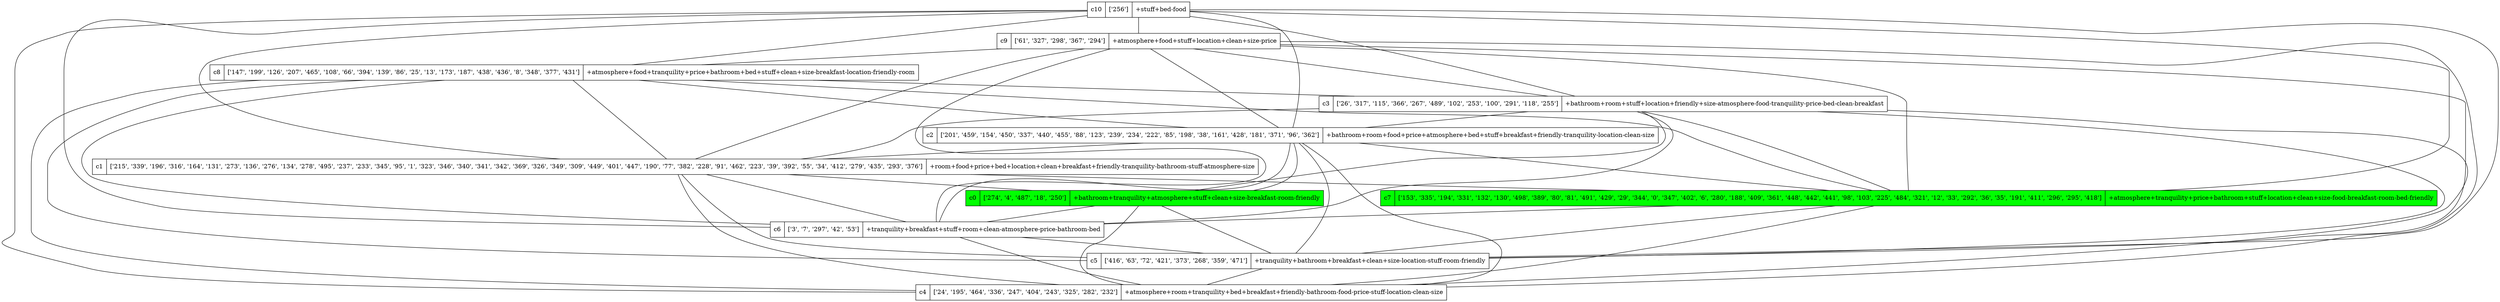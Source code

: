 strict digraph G {
c10 [shape=record, label="c10 | ['256'] | +stuff+bed-food"];
c9 [shape=record, label="c9 | ['61', '327', '298', '367', '294'] | +atmosphere+food+stuff+location+clean+size-price"];
c8 [shape=record, label="c8 | ['147', '199', '126', '207', '465', '108', '66', '394', '139', '86', '25', '13', '173', '187', '438', '436', '8', '348', '377', '431'] | +atmosphere+food+tranquility+price+bathroom+bed+stuff+clean+size-breakfast-location-friendly-room"];
c3 [shape=record, label="c3 | ['26', '317', '115', '366', '267', '489', '102', '253', '100', '291', '118', '255'] | +bathroom+room+stuff+location+friendly+size-atmosphere-food-tranquility-price-bed-clean-breakfast"];
c2 [shape=record, label="c2 | ['201', '459', '154', '450', '337', '440', '455', '88', '123', '239', '234', '222', '85', '198', '38', '161', '428', '181', '371', '96', '362'] | +bathroom+room+food+price+atmosphere+bed+stuff+breakfast+friendly-tranquility-location-clean-size"];
c1 [shape=record, label="c1 | ['215', '339', '196', '316', '164', '131', '273', '136', '276', '134', '278', '495', '237', '233', '345', '95', '1', '323', '346', '340', '341', '342', '369', '326', '349', '309', '449', '401', '447', '190', '77', '382', '228', '91', '462', '223', '39', '392', '55', '34', '412', '279', '435', '293', '376'] | +room+food+price+bed+location+clean+breakfast+friendly-tranquility-bathroom-stuff-atmosphere-size"];
c0 [shape=record, label="c0 | ['274', '4', '487', '18', '250'] | +bathroom+tranquility+atmosphere+stuff+clean+size-breakfast-room-friendly", style=filled, fillcolor=green];
c7 [shape=record, label="c7 | ['153', '335', '194', '331', '132', '130', '498', '389', '80', '81', '491', '429', '29', '344', '0', '347', '402', '6', '280', '188', '409', '361', '448', '442', '441', '98', '103', '225', '484', '321', '12', '33', '292', '36', '35', '191', '411', '296', '295', '418'] | +atmosphere+tranquility+price+bathroom+stuff+location+clean+size-food-breakfast-room-bed-friendly", style=filled, fillcolor=green];
c6 [shape=record, label="c6 | ['3', '7', '297', '42', '53'] | +tranquility+breakfast+stuff+room+clean-atmosphere-price-bathroom-bed"];
c5 [shape=record, label="c5 | ['416', '63', '72', '421', '373', '268', '359', '471'] | +tranquility+bathroom+breakfast+clean+size-location-stuff-room-friendly"];
c4 [shape=record, label="c4 | ['24', '195', '464', '336', '247', '404', '243', '325', '282', '232'] | +atmosphere+room+tranquility+bed+breakfast+friendly-bathroom-food-price-stuff-location-clean-size"];
c10 -> c9  [dir=none];
c10 -> c8  [dir=none];
c10 -> c3  [dir=none];
c10 -> c2  [dir=none];
c10 -> c1  [dir=none];
c10 -> c7  [dir=none];
c10 -> c6  [dir=none];
c10 -> c5  [dir=none];
c10 -> c4  [dir=none];
c9 -> c8  [dir=none];
c9 -> c3  [dir=none];
c9 -> c2  [dir=none];
c9 -> c1  [dir=none];
c9 -> c7  [dir=none];
c9 -> c6  [dir=none];
c9 -> c5  [dir=none];
c9 -> c4  [dir=none];
c8 -> c3  [dir=none];
c8 -> c2  [dir=none];
c8 -> c1  [dir=none];
c8 -> c7  [dir=none];
c8 -> c6  [dir=none];
c8 -> c5  [dir=none];
c8 -> c4  [dir=none];
c3 -> c2  [dir=none];
c3 -> c1  [dir=none];
c3 -> c0  [dir=none];
c3 -> c7  [dir=none];
c3 -> c6  [dir=none];
c3 -> c5  [dir=none];
c3 -> c4  [dir=none];
c2 -> c1  [dir=none];
c2 -> c0  [dir=none];
c2 -> c7  [dir=none];
c2 -> c6  [dir=none];
c2 -> c5  [dir=none];
c2 -> c4  [dir=none];
c1 -> c0  [dir=none];
c1 -> c7  [dir=none];
c1 -> c6  [dir=none];
c1 -> c5  [dir=none];
c1 -> c4  [dir=none];
c0 -> c6  [dir=none];
c0 -> c5  [dir=none];
c0 -> c4  [dir=none];
c7 -> c6  [dir=none];
c7 -> c5  [dir=none];
c7 -> c4  [dir=none];
c6 -> c5  [dir=none];
c6 -> c4  [dir=none];
c5 -> c4  [dir=none];
}
